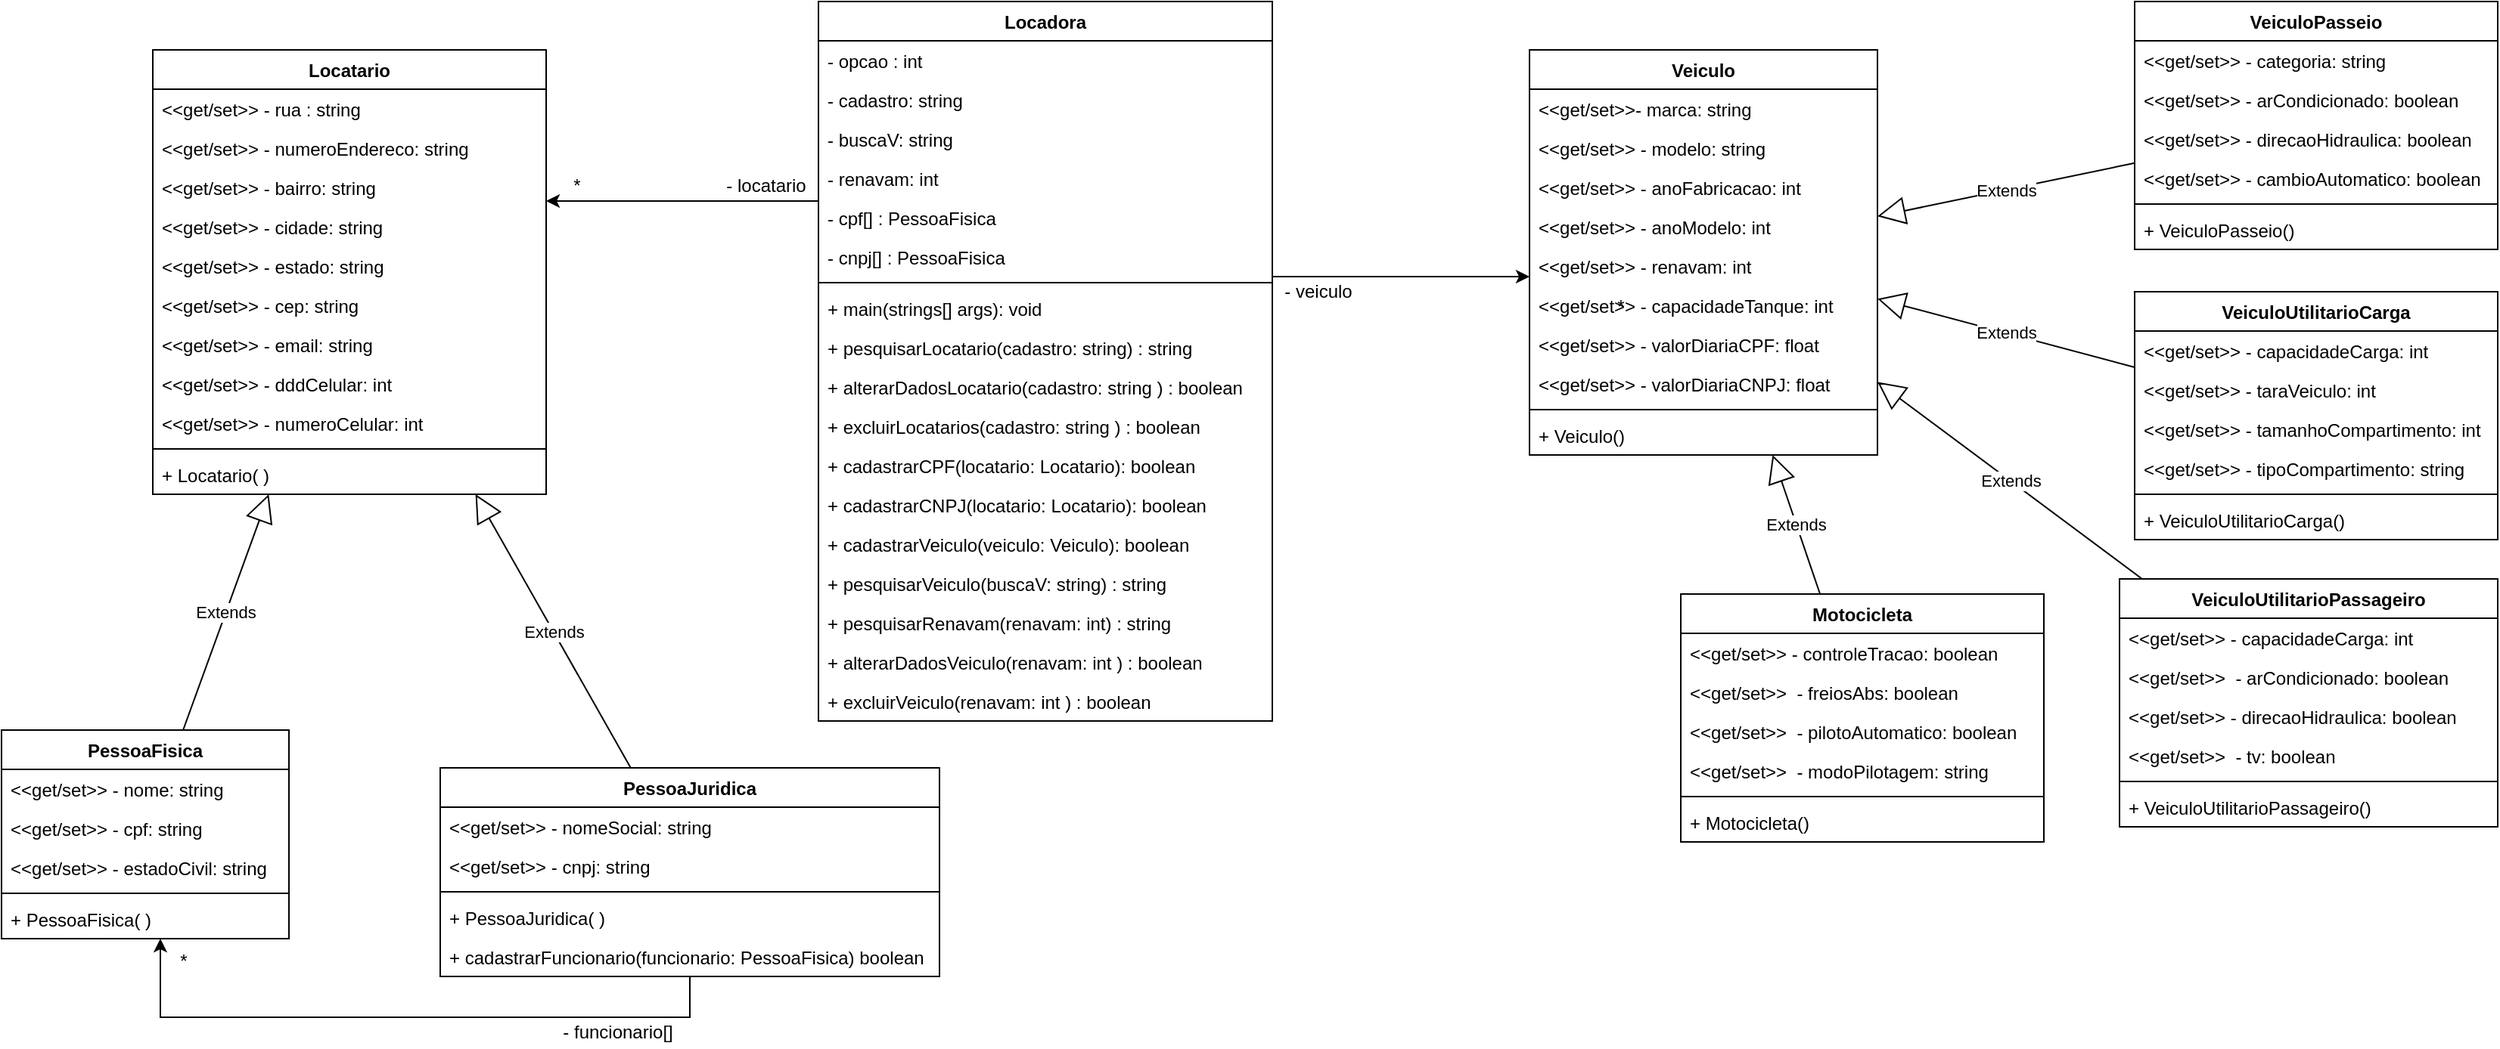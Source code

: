 <mxfile version="17.1.5" type="github">
  <diagram id="DYdMjbbue87P6Itl6-tM" name="Page-1">
    <mxGraphModel dx="1935" dy="461" grid="1" gridSize="10" guides="1" tooltips="1" connect="1" arrows="1" fold="1" page="1" pageScale="1" pageWidth="827" pageHeight="1169" math="0" shadow="0">
      <root>
        <mxCell id="0" />
        <mxCell id="1" parent="0" />
        <mxCell id="17DwHin3U5vWT7smk47m-1" value="Locadora" style="swimlane;fontStyle=1;align=center;verticalAlign=top;childLayout=stackLayout;horizontal=1;startSize=26;horizontalStack=0;resizeParent=1;resizeParentMax=0;resizeLast=0;collapsible=1;marginBottom=0;" parent="1" vertex="1">
          <mxGeometry x="-280" y="8" width="300" height="476" as="geometry" />
        </mxCell>
        <mxCell id="17DwHin3U5vWT7smk47m-2" value="- opcao : int" style="text;strokeColor=none;fillColor=none;align=left;verticalAlign=top;spacingLeft=4;spacingRight=4;overflow=hidden;rotatable=0;points=[[0,0.5],[1,0.5]];portConstraint=eastwest;" parent="17DwHin3U5vWT7smk47m-1" vertex="1">
          <mxGeometry y="26" width="300" height="26" as="geometry" />
        </mxCell>
        <mxCell id="qyrmuVjy2NRygSGclD1a-19" value="- cadastro: string" style="text;strokeColor=none;fillColor=none;align=left;verticalAlign=top;spacingLeft=4;spacingRight=4;overflow=hidden;rotatable=0;points=[[0,0.5],[1,0.5]];portConstraint=eastwest;" parent="17DwHin3U5vWT7smk47m-1" vertex="1">
          <mxGeometry y="52" width="300" height="26" as="geometry" />
        </mxCell>
        <mxCell id="qyrmuVjy2NRygSGclD1a-77" value="- buscaV: string" style="text;strokeColor=none;fillColor=none;align=left;verticalAlign=top;spacingLeft=4;spacingRight=4;overflow=hidden;rotatable=0;points=[[0,0.5],[1,0.5]];portConstraint=eastwest;" parent="17DwHin3U5vWT7smk47m-1" vertex="1">
          <mxGeometry y="78" width="300" height="26" as="geometry" />
        </mxCell>
        <mxCell id="qyrmuVjy2NRygSGclD1a-79" value="- renavam: int" style="text;strokeColor=none;fillColor=none;align=left;verticalAlign=top;spacingLeft=4;spacingRight=4;overflow=hidden;rotatable=0;points=[[0,0.5],[1,0.5]];portConstraint=eastwest;" parent="17DwHin3U5vWT7smk47m-1" vertex="1">
          <mxGeometry y="104" width="300" height="26" as="geometry" />
        </mxCell>
        <mxCell id="qyrmuVjy2NRygSGclD1a-17" value="- cpf[] : PessoaFisica" style="text;strokeColor=none;fillColor=none;align=left;verticalAlign=top;spacingLeft=4;spacingRight=4;overflow=hidden;rotatable=0;points=[[0,0.5],[1,0.5]];portConstraint=eastwest;" parent="17DwHin3U5vWT7smk47m-1" vertex="1">
          <mxGeometry y="130" width="300" height="26" as="geometry" />
        </mxCell>
        <mxCell id="qyrmuVjy2NRygSGclD1a-18" value="- cnpj[] : PessoaFisica" style="text;strokeColor=none;fillColor=none;align=left;verticalAlign=top;spacingLeft=4;spacingRight=4;overflow=hidden;rotatable=0;points=[[0,0.5],[1,0.5]];portConstraint=eastwest;" parent="17DwHin3U5vWT7smk47m-1" vertex="1">
          <mxGeometry y="156" width="300" height="26" as="geometry" />
        </mxCell>
        <mxCell id="17DwHin3U5vWT7smk47m-3" value="" style="line;strokeWidth=1;fillColor=none;align=left;verticalAlign=middle;spacingTop=-1;spacingLeft=3;spacingRight=3;rotatable=0;labelPosition=right;points=[];portConstraint=eastwest;" parent="17DwHin3U5vWT7smk47m-1" vertex="1">
          <mxGeometry y="182" width="300" height="8" as="geometry" />
        </mxCell>
        <mxCell id="17DwHin3U5vWT7smk47m-4" value="+ main(strings[] args): void" style="text;strokeColor=none;fillColor=none;align=left;verticalAlign=top;spacingLeft=4;spacingRight=4;overflow=hidden;rotatable=0;points=[[0,0.5],[1,0.5]];portConstraint=eastwest;" parent="17DwHin3U5vWT7smk47m-1" vertex="1">
          <mxGeometry y="190" width="300" height="26" as="geometry" />
        </mxCell>
        <mxCell id="23WdemEhtOeINSBTlN_h-44" value="+ pesquisarLocatario(cadastro: string) : string" style="text;strokeColor=none;fillColor=none;align=left;verticalAlign=top;spacingLeft=4;spacingRight=4;overflow=hidden;rotatable=0;points=[[0,0.5],[1,0.5]];portConstraint=eastwest;" parent="17DwHin3U5vWT7smk47m-1" vertex="1">
          <mxGeometry y="216" width="300" height="26" as="geometry" />
        </mxCell>
        <mxCell id="23WdemEhtOeINSBTlN_h-46" value="+ alterarDadosLocatario(cadastro: string ) : boolean" style="text;strokeColor=none;fillColor=none;align=left;verticalAlign=top;spacingLeft=4;spacingRight=4;overflow=hidden;rotatable=0;points=[[0,0.5],[1,0.5]];portConstraint=eastwest;" parent="17DwHin3U5vWT7smk47m-1" vertex="1">
          <mxGeometry y="242" width="300" height="26" as="geometry" />
        </mxCell>
        <mxCell id="23WdemEhtOeINSBTlN_h-47" value="+ excluirLocatarios(cadastro: string ) : boolean" style="text;strokeColor=none;fillColor=none;align=left;verticalAlign=top;spacingLeft=4;spacingRight=4;overflow=hidden;rotatable=0;points=[[0,0.5],[1,0.5]];portConstraint=eastwest;" parent="17DwHin3U5vWT7smk47m-1" vertex="1">
          <mxGeometry y="268" width="300" height="26" as="geometry" />
        </mxCell>
        <mxCell id="qyrmuVjy2NRygSGclD1a-7" value="+ cadastrarCPF(locatario: Locatario): boolean" style="text;strokeColor=none;fillColor=none;align=left;verticalAlign=top;spacingLeft=4;spacingRight=4;overflow=hidden;rotatable=0;points=[[0,0.5],[1,0.5]];portConstraint=eastwest;" parent="17DwHin3U5vWT7smk47m-1" vertex="1">
          <mxGeometry y="294" width="300" height="26" as="geometry" />
        </mxCell>
        <mxCell id="qyrmuVjy2NRygSGclD1a-8" value="+ cadastrarCNPJ(locatario: Locatario): boolean" style="text;strokeColor=none;fillColor=none;align=left;verticalAlign=top;spacingLeft=4;spacingRight=4;overflow=hidden;rotatable=0;points=[[0,0.5],[1,0.5]];portConstraint=eastwest;" parent="17DwHin3U5vWT7smk47m-1" vertex="1">
          <mxGeometry y="320" width="300" height="26" as="geometry" />
        </mxCell>
        <mxCell id="qyrmuVjy2NRygSGclD1a-74" value="+ cadastrarVeiculo(veiculo: Veiculo): boolean" style="text;strokeColor=none;fillColor=none;align=left;verticalAlign=top;spacingLeft=4;spacingRight=4;overflow=hidden;rotatable=0;points=[[0,0.5],[1,0.5]];portConstraint=eastwest;" parent="17DwHin3U5vWT7smk47m-1" vertex="1">
          <mxGeometry y="346" width="300" height="26" as="geometry" />
        </mxCell>
        <mxCell id="qyrmuVjy2NRygSGclD1a-75" value="+ pesquisarVeiculo(buscaV: string) : string" style="text;strokeColor=none;fillColor=none;align=left;verticalAlign=top;spacingLeft=4;spacingRight=4;overflow=hidden;rotatable=0;points=[[0,0.5],[1,0.5]];portConstraint=eastwest;" parent="17DwHin3U5vWT7smk47m-1" vertex="1">
          <mxGeometry y="372" width="300" height="26" as="geometry" />
        </mxCell>
        <mxCell id="qyrmuVjy2NRygSGclD1a-78" value="+ pesquisarRenavam(renavam: int) : string" style="text;strokeColor=none;fillColor=none;align=left;verticalAlign=top;spacingLeft=4;spacingRight=4;overflow=hidden;rotatable=0;points=[[0,0.5],[1,0.5]];portConstraint=eastwest;" parent="17DwHin3U5vWT7smk47m-1" vertex="1">
          <mxGeometry y="398" width="300" height="26" as="geometry" />
        </mxCell>
        <mxCell id="qyrmuVjy2NRygSGclD1a-80" value="+ alterarDadosVeiculo(renavam: int ) : boolean" style="text;strokeColor=none;fillColor=none;align=left;verticalAlign=top;spacingLeft=4;spacingRight=4;overflow=hidden;rotatable=0;points=[[0,0.5],[1,0.5]];portConstraint=eastwest;" parent="17DwHin3U5vWT7smk47m-1" vertex="1">
          <mxGeometry y="424" width="300" height="26" as="geometry" />
        </mxCell>
        <mxCell id="qyrmuVjy2NRygSGclD1a-81" value="+ excluirVeiculo(renavam: int ) : boolean" style="text;strokeColor=none;fillColor=none;align=left;verticalAlign=top;spacingLeft=4;spacingRight=4;overflow=hidden;rotatable=0;points=[[0,0.5],[1,0.5]];portConstraint=eastwest;" parent="17DwHin3U5vWT7smk47m-1" vertex="1">
          <mxGeometry y="450" width="300" height="26" as="geometry" />
        </mxCell>
        <mxCell id="23WdemEhtOeINSBTlN_h-23" style="edgeStyle=orthogonalEdgeStyle;rounded=0;orthogonalLoop=1;jettySize=auto;html=1;" parent="1" source="17DwHin3U5vWT7smk47m-1" target="23WdemEhtOeINSBTlN_h-1" edge="1">
          <mxGeometry relative="1" as="geometry">
            <mxPoint x="-400" y="10" as="targetPoint" />
            <Array as="points">
              <mxPoint x="-370" y="140" />
              <mxPoint x="-370" y="140" />
            </Array>
          </mxGeometry>
        </mxCell>
        <mxCell id="23WdemEhtOeINSBTlN_h-1" value="Locatario" style="swimlane;fontStyle=1;align=center;verticalAlign=top;childLayout=stackLayout;horizontal=1;startSize=26;horizontalStack=0;resizeParent=1;resizeParentMax=0;resizeLast=0;collapsible=1;marginBottom=0;" parent="1" vertex="1">
          <mxGeometry x="-720" y="40" width="260" height="294" as="geometry" />
        </mxCell>
        <mxCell id="23WdemEhtOeINSBTlN_h-2" value="&lt;&lt;get/set&gt;&gt; - rua : string" style="text;strokeColor=none;fillColor=none;align=left;verticalAlign=top;spacingLeft=4;spacingRight=4;overflow=hidden;rotatable=0;points=[[0,0.5],[1,0.5]];portConstraint=eastwest;" parent="23WdemEhtOeINSBTlN_h-1" vertex="1">
          <mxGeometry y="26" width="260" height="26" as="geometry" />
        </mxCell>
        <mxCell id="23WdemEhtOeINSBTlN_h-14" value="&lt;&lt;get/set&gt;&gt; - numeroEndereco: string" style="text;strokeColor=none;fillColor=none;align=left;verticalAlign=top;spacingLeft=4;spacingRight=4;overflow=hidden;rotatable=0;points=[[0,0.5],[1,0.5]];portConstraint=eastwest;" parent="23WdemEhtOeINSBTlN_h-1" vertex="1">
          <mxGeometry y="52" width="260" height="26" as="geometry" />
        </mxCell>
        <mxCell id="23WdemEhtOeINSBTlN_h-15" value="&lt;&lt;get/set&gt;&gt; - bairro: string" style="text;strokeColor=none;fillColor=none;align=left;verticalAlign=top;spacingLeft=4;spacingRight=4;overflow=hidden;rotatable=0;points=[[0,0.5],[1,0.5]];portConstraint=eastwest;" parent="23WdemEhtOeINSBTlN_h-1" vertex="1">
          <mxGeometry y="78" width="260" height="26" as="geometry" />
        </mxCell>
        <mxCell id="23WdemEhtOeINSBTlN_h-16" value="&lt;&lt;get/set&gt;&gt; - cidade: string" style="text;strokeColor=none;fillColor=none;align=left;verticalAlign=top;spacingLeft=4;spacingRight=4;overflow=hidden;rotatable=0;points=[[0,0.5],[1,0.5]];portConstraint=eastwest;" parent="23WdemEhtOeINSBTlN_h-1" vertex="1">
          <mxGeometry y="104" width="260" height="26" as="geometry" />
        </mxCell>
        <mxCell id="23WdemEhtOeINSBTlN_h-17" value="&lt;&lt;get/set&gt;&gt; - estado: string" style="text;strokeColor=none;fillColor=none;align=left;verticalAlign=top;spacingLeft=4;spacingRight=4;overflow=hidden;rotatable=0;points=[[0,0.5],[1,0.5]];portConstraint=eastwest;" parent="23WdemEhtOeINSBTlN_h-1" vertex="1">
          <mxGeometry y="130" width="260" height="26" as="geometry" />
        </mxCell>
        <mxCell id="23WdemEhtOeINSBTlN_h-18" value="&lt;&lt;get/set&gt;&gt; - cep: string" style="text;strokeColor=none;fillColor=none;align=left;verticalAlign=top;spacingLeft=4;spacingRight=4;overflow=hidden;rotatable=0;points=[[0,0.5],[1,0.5]];portConstraint=eastwest;" parent="23WdemEhtOeINSBTlN_h-1" vertex="1">
          <mxGeometry y="156" width="260" height="26" as="geometry" />
        </mxCell>
        <mxCell id="23WdemEhtOeINSBTlN_h-19" value="&lt;&lt;get/set&gt;&gt; - email: string" style="text;strokeColor=none;fillColor=none;align=left;verticalAlign=top;spacingLeft=4;spacingRight=4;overflow=hidden;rotatable=0;points=[[0,0.5],[1,0.5]];portConstraint=eastwest;" parent="23WdemEhtOeINSBTlN_h-1" vertex="1">
          <mxGeometry y="182" width="260" height="26" as="geometry" />
        </mxCell>
        <mxCell id="23WdemEhtOeINSBTlN_h-20" value="&lt;&lt;get/set&gt;&gt; - dddCelular: int " style="text;strokeColor=none;fillColor=none;align=left;verticalAlign=top;spacingLeft=4;spacingRight=4;overflow=hidden;rotatable=0;points=[[0,0.5],[1,0.5]];portConstraint=eastwest;" parent="23WdemEhtOeINSBTlN_h-1" vertex="1">
          <mxGeometry y="208" width="260" height="26" as="geometry" />
        </mxCell>
        <mxCell id="23WdemEhtOeINSBTlN_h-21" value="&lt;&lt;get/set&gt;&gt; - numeroCelular: int" style="text;strokeColor=none;fillColor=none;align=left;verticalAlign=top;spacingLeft=4;spacingRight=4;overflow=hidden;rotatable=0;points=[[0,0.5],[1,0.5]];portConstraint=eastwest;" parent="23WdemEhtOeINSBTlN_h-1" vertex="1">
          <mxGeometry y="234" width="260" height="26" as="geometry" />
        </mxCell>
        <mxCell id="23WdemEhtOeINSBTlN_h-3" value="" style="line;strokeWidth=1;fillColor=none;align=left;verticalAlign=middle;spacingTop=-1;spacingLeft=3;spacingRight=3;rotatable=0;labelPosition=right;points=[];portConstraint=eastwest;" parent="23WdemEhtOeINSBTlN_h-1" vertex="1">
          <mxGeometry y="260" width="260" height="8" as="geometry" />
        </mxCell>
        <mxCell id="23WdemEhtOeINSBTlN_h-4" value="+ Locatario( )" style="text;strokeColor=none;fillColor=none;align=left;verticalAlign=top;spacingLeft=4;spacingRight=4;overflow=hidden;rotatable=0;points=[[0,0.5],[1,0.5]];portConstraint=eastwest;" parent="23WdemEhtOeINSBTlN_h-1" vertex="1">
          <mxGeometry y="268" width="260" height="26" as="geometry" />
        </mxCell>
        <mxCell id="23WdemEhtOeINSBTlN_h-5" value="PessoaFisica" style="swimlane;fontStyle=1;align=center;verticalAlign=top;childLayout=stackLayout;horizontal=1;startSize=26;horizontalStack=0;resizeParent=1;resizeParentMax=0;resizeLast=0;collapsible=1;marginBottom=0;" parent="1" vertex="1">
          <mxGeometry x="-820" y="490" width="190" height="138" as="geometry" />
        </mxCell>
        <mxCell id="23WdemEhtOeINSBTlN_h-6" value="&lt;&lt;get/set&gt;&gt; - nome: string" style="text;strokeColor=none;fillColor=none;align=left;verticalAlign=top;spacingLeft=4;spacingRight=4;overflow=hidden;rotatable=0;points=[[0,0.5],[1,0.5]];portConstraint=eastwest;" parent="23WdemEhtOeINSBTlN_h-5" vertex="1">
          <mxGeometry y="26" width="190" height="26" as="geometry" />
        </mxCell>
        <mxCell id="23WdemEhtOeINSBTlN_h-28" value="&lt;&lt;get/set&gt;&gt; - cpf: string" style="text;strokeColor=none;fillColor=none;align=left;verticalAlign=top;spacingLeft=4;spacingRight=4;overflow=hidden;rotatable=0;points=[[0,0.5],[1,0.5]];portConstraint=eastwest;" parent="23WdemEhtOeINSBTlN_h-5" vertex="1">
          <mxGeometry y="52" width="190" height="26" as="geometry" />
        </mxCell>
        <mxCell id="23WdemEhtOeINSBTlN_h-29" value="&lt;&lt;get/set&gt;&gt; - estadoCivil: string" style="text;strokeColor=none;fillColor=none;align=left;verticalAlign=top;spacingLeft=4;spacingRight=4;overflow=hidden;rotatable=0;points=[[0,0.5],[1,0.5]];portConstraint=eastwest;" parent="23WdemEhtOeINSBTlN_h-5" vertex="1">
          <mxGeometry y="78" width="190" height="26" as="geometry" />
        </mxCell>
        <mxCell id="23WdemEhtOeINSBTlN_h-7" value="" style="line;strokeWidth=1;fillColor=none;align=left;verticalAlign=middle;spacingTop=-1;spacingLeft=3;spacingRight=3;rotatable=0;labelPosition=right;points=[];portConstraint=eastwest;" parent="23WdemEhtOeINSBTlN_h-5" vertex="1">
          <mxGeometry y="104" width="190" height="8" as="geometry" />
        </mxCell>
        <mxCell id="23WdemEhtOeINSBTlN_h-8" value="+ PessoaFisica( )" style="text;strokeColor=none;fillColor=none;align=left;verticalAlign=top;spacingLeft=4;spacingRight=4;overflow=hidden;rotatable=0;points=[[0,0.5],[1,0.5]];portConstraint=eastwest;" parent="23WdemEhtOeINSBTlN_h-5" vertex="1">
          <mxGeometry y="112" width="190" height="26" as="geometry" />
        </mxCell>
        <mxCell id="23WdemEhtOeINSBTlN_h-39" style="edgeStyle=orthogonalEdgeStyle;rounded=0;orthogonalLoop=1;jettySize=auto;html=1;" parent="1" source="23WdemEhtOeINSBTlN_h-9" target="23WdemEhtOeINSBTlN_h-5" edge="1">
          <mxGeometry relative="1" as="geometry">
            <Array as="points">
              <mxPoint x="-365" y="680" />
              <mxPoint x="-715" y="680" />
            </Array>
          </mxGeometry>
        </mxCell>
        <mxCell id="23WdemEhtOeINSBTlN_h-9" value="PessoaJuridica" style="swimlane;fontStyle=1;align=center;verticalAlign=top;childLayout=stackLayout;horizontal=1;startSize=26;horizontalStack=0;resizeParent=1;resizeParentMax=0;resizeLast=0;collapsible=1;marginBottom=0;" parent="1" vertex="1">
          <mxGeometry x="-530" y="515" width="330" height="138" as="geometry" />
        </mxCell>
        <mxCell id="23WdemEhtOeINSBTlN_h-10" value="&lt;&lt;get/set&gt;&gt; - nomeSocial: string" style="text;strokeColor=none;fillColor=none;align=left;verticalAlign=top;spacingLeft=4;spacingRight=4;overflow=hidden;rotatable=0;points=[[0,0.5],[1,0.5]];portConstraint=eastwest;" parent="23WdemEhtOeINSBTlN_h-9" vertex="1">
          <mxGeometry y="26" width="330" height="26" as="geometry" />
        </mxCell>
        <mxCell id="23WdemEhtOeINSBTlN_h-30" value="&lt;&lt;get/set&gt;&gt; - cnpj: string" style="text;strokeColor=none;fillColor=none;align=left;verticalAlign=top;spacingLeft=4;spacingRight=4;overflow=hidden;rotatable=0;points=[[0,0.5],[1,0.5]];portConstraint=eastwest;" parent="23WdemEhtOeINSBTlN_h-9" vertex="1">
          <mxGeometry y="52" width="330" height="26" as="geometry" />
        </mxCell>
        <mxCell id="23WdemEhtOeINSBTlN_h-11" value="" style="line;strokeWidth=1;fillColor=none;align=left;verticalAlign=middle;spacingTop=-1;spacingLeft=3;spacingRight=3;rotatable=0;labelPosition=right;points=[];portConstraint=eastwest;" parent="23WdemEhtOeINSBTlN_h-9" vertex="1">
          <mxGeometry y="78" width="330" height="8" as="geometry" />
        </mxCell>
        <mxCell id="23WdemEhtOeINSBTlN_h-12" value="+ PessoaJuridica( )" style="text;strokeColor=none;fillColor=none;align=left;verticalAlign=top;spacingLeft=4;spacingRight=4;overflow=hidden;rotatable=0;points=[[0,0.5],[1,0.5]];portConstraint=eastwest;" parent="23WdemEhtOeINSBTlN_h-9" vertex="1">
          <mxGeometry y="86" width="330" height="26" as="geometry" />
        </mxCell>
        <mxCell id="qyrmuVjy2NRygSGclD1a-6" value="+ cadastrarFuncionario(funcionario: PessoaFisica) boolean" style="text;strokeColor=none;fillColor=none;align=left;verticalAlign=top;spacingLeft=4;spacingRight=4;overflow=hidden;rotatable=0;points=[[0,0.5],[1,0.5]];portConstraint=eastwest;" parent="23WdemEhtOeINSBTlN_h-9" vertex="1">
          <mxGeometry y="112" width="330" height="26" as="geometry" />
        </mxCell>
        <mxCell id="23WdemEhtOeINSBTlN_h-24" value="- locatario" style="text;html=1;align=center;verticalAlign=middle;resizable=0;points=[];autosize=1;strokeColor=none;fillColor=none;" parent="1" vertex="1">
          <mxGeometry x="-350" y="120" width="70" height="20" as="geometry" />
        </mxCell>
        <mxCell id="23WdemEhtOeINSBTlN_h-40" value="- funcionario[]" style="text;html=1;align=center;verticalAlign=middle;resizable=0;points=[];autosize=1;strokeColor=none;fillColor=none;" parent="1" vertex="1">
          <mxGeometry x="-458" y="680" width="90" height="20" as="geometry" />
        </mxCell>
        <mxCell id="qyrmuVjy2NRygSGclD1a-1" value="Extends" style="endArrow=block;endSize=16;endFill=0;html=1;rounded=0;" parent="1" source="23WdemEhtOeINSBTlN_h-5" target="23WdemEhtOeINSBTlN_h-1" edge="1">
          <mxGeometry width="160" relative="1" as="geometry">
            <mxPoint x="-480" y="440" as="sourcePoint" />
            <mxPoint x="-320" y="440" as="targetPoint" />
          </mxGeometry>
        </mxCell>
        <mxCell id="qyrmuVjy2NRygSGclD1a-2" value="Extends" style="endArrow=block;endSize=16;endFill=0;html=1;rounded=0;" parent="1" source="23WdemEhtOeINSBTlN_h-9" target="23WdemEhtOeINSBTlN_h-1" edge="1">
          <mxGeometry width="160" relative="1" as="geometry">
            <mxPoint x="-525.704" y="640" as="sourcePoint" />
            <mxPoint x="-473.556" y="464" as="targetPoint" />
          </mxGeometry>
        </mxCell>
        <mxCell id="qyrmuVjy2NRygSGclD1a-3" value="*" style="text;html=1;align=center;verticalAlign=middle;resizable=0;points=[];autosize=1;strokeColor=none;fillColor=none;" parent="1" vertex="1">
          <mxGeometry x="-710" y="633" width="20" height="20" as="geometry" />
        </mxCell>
        <mxCell id="qyrmuVjy2NRygSGclD1a-5" value="*" style="text;html=1;align=center;verticalAlign=middle;resizable=0;points=[];autosize=1;strokeColor=none;fillColor=none;" parent="1" vertex="1">
          <mxGeometry x="-450" y="120" width="20" height="20" as="geometry" />
        </mxCell>
        <mxCell id="qyrmuVjy2NRygSGclD1a-20" value="Veiculo" style="swimlane;fontStyle=1;align=center;verticalAlign=top;childLayout=stackLayout;horizontal=1;startSize=26;horizontalStack=0;resizeParent=1;resizeParentMax=0;resizeLast=0;collapsible=1;marginBottom=0;" parent="1" vertex="1">
          <mxGeometry x="190" y="40" width="230" height="268" as="geometry" />
        </mxCell>
        <mxCell id="qyrmuVjy2NRygSGclD1a-21" value="&lt;&lt;get/set&gt;&gt;- marca: string" style="text;strokeColor=none;fillColor=none;align=left;verticalAlign=top;spacingLeft=4;spacingRight=4;overflow=hidden;rotatable=0;points=[[0,0.5],[1,0.5]];portConstraint=eastwest;" parent="qyrmuVjy2NRygSGclD1a-20" vertex="1">
          <mxGeometry y="26" width="230" height="26" as="geometry" />
        </mxCell>
        <mxCell id="qyrmuVjy2NRygSGclD1a-24" value="&lt;&lt;get/set&gt;&gt; - modelo: string" style="text;strokeColor=none;fillColor=none;align=left;verticalAlign=top;spacingLeft=4;spacingRight=4;overflow=hidden;rotatable=0;points=[[0,0.5],[1,0.5]];portConstraint=eastwest;" parent="qyrmuVjy2NRygSGclD1a-20" vertex="1">
          <mxGeometry y="52" width="230" height="26" as="geometry" />
        </mxCell>
        <mxCell id="qyrmuVjy2NRygSGclD1a-25" value="&lt;&lt;get/set&gt;&gt; - anoFabricacao: int" style="text;strokeColor=none;fillColor=none;align=left;verticalAlign=top;spacingLeft=4;spacingRight=4;overflow=hidden;rotatable=0;points=[[0,0.5],[1,0.5]];portConstraint=eastwest;" parent="qyrmuVjy2NRygSGclD1a-20" vertex="1">
          <mxGeometry y="78" width="230" height="26" as="geometry" />
        </mxCell>
        <mxCell id="qyrmuVjy2NRygSGclD1a-27" value="&lt;&lt;get/set&gt;&gt; - anoModelo: int" style="text;strokeColor=none;fillColor=none;align=left;verticalAlign=top;spacingLeft=4;spacingRight=4;overflow=hidden;rotatable=0;points=[[0,0.5],[1,0.5]];portConstraint=eastwest;" parent="qyrmuVjy2NRygSGclD1a-20" vertex="1">
          <mxGeometry y="104" width="230" height="26" as="geometry" />
        </mxCell>
        <mxCell id="qyrmuVjy2NRygSGclD1a-28" value="&lt;&lt;get/set&gt;&gt; - renavam: int" style="text;strokeColor=none;fillColor=none;align=left;verticalAlign=top;spacingLeft=4;spacingRight=4;overflow=hidden;rotatable=0;points=[[0,0.5],[1,0.5]];portConstraint=eastwest;" parent="qyrmuVjy2NRygSGclD1a-20" vertex="1">
          <mxGeometry y="130" width="230" height="26" as="geometry" />
        </mxCell>
        <mxCell id="qyrmuVjy2NRygSGclD1a-29" value="&lt;&lt;get/set&gt;&gt; - capacidadeTanque: int" style="text;strokeColor=none;fillColor=none;align=left;verticalAlign=top;spacingLeft=4;spacingRight=4;overflow=hidden;rotatable=0;points=[[0,0.5],[1,0.5]];portConstraint=eastwest;" parent="qyrmuVjy2NRygSGclD1a-20" vertex="1">
          <mxGeometry y="156" width="230" height="26" as="geometry" />
        </mxCell>
        <mxCell id="qyrmuVjy2NRygSGclD1a-70" value="&lt;&lt;get/set&gt;&gt; - valorDiariaCPF: float" style="text;strokeColor=none;fillColor=none;align=left;verticalAlign=top;spacingLeft=4;spacingRight=4;overflow=hidden;rotatable=0;points=[[0,0.5],[1,0.5]];portConstraint=eastwest;" parent="qyrmuVjy2NRygSGclD1a-20" vertex="1">
          <mxGeometry y="182" width="230" height="26" as="geometry" />
        </mxCell>
        <mxCell id="qyrmuVjy2NRygSGclD1a-69" value="&lt;&lt;get/set&gt;&gt; - valorDiariaCNPJ: float" style="text;strokeColor=none;fillColor=none;align=left;verticalAlign=top;spacingLeft=4;spacingRight=4;overflow=hidden;rotatable=0;points=[[0,0.5],[1,0.5]];portConstraint=eastwest;" parent="qyrmuVjy2NRygSGclD1a-20" vertex="1">
          <mxGeometry y="208" width="230" height="26" as="geometry" />
        </mxCell>
        <mxCell id="qyrmuVjy2NRygSGclD1a-22" value="" style="line;strokeWidth=1;fillColor=none;align=left;verticalAlign=middle;spacingTop=-1;spacingLeft=3;spacingRight=3;rotatable=0;labelPosition=right;points=[];portConstraint=eastwest;" parent="qyrmuVjy2NRygSGclD1a-20" vertex="1">
          <mxGeometry y="234" width="230" height="8" as="geometry" />
        </mxCell>
        <mxCell id="qyrmuVjy2NRygSGclD1a-23" value="+ Veiculo()" style="text;strokeColor=none;fillColor=none;align=left;verticalAlign=top;spacingLeft=4;spacingRight=4;overflow=hidden;rotatable=0;points=[[0,0.5],[1,0.5]];portConstraint=eastwest;" parent="qyrmuVjy2NRygSGclD1a-20" vertex="1">
          <mxGeometry y="242" width="230" height="26" as="geometry" />
        </mxCell>
        <mxCell id="qyrmuVjy2NRygSGclD1a-31" value="VeiculoPasseio" style="swimlane;fontStyle=1;align=center;verticalAlign=top;childLayout=stackLayout;horizontal=1;startSize=26;horizontalStack=0;resizeParent=1;resizeParentMax=0;resizeLast=0;collapsible=1;marginBottom=0;" parent="1" vertex="1">
          <mxGeometry x="590" y="8" width="240" height="164" as="geometry" />
        </mxCell>
        <mxCell id="qyrmuVjy2NRygSGclD1a-53" value="&lt;&lt;get/set&gt;&gt; - categoria: string" style="text;strokeColor=none;fillColor=none;align=left;verticalAlign=top;spacingLeft=4;spacingRight=4;overflow=hidden;rotatable=0;points=[[0,0.5],[1,0.5]];portConstraint=eastwest;" parent="qyrmuVjy2NRygSGclD1a-31" vertex="1">
          <mxGeometry y="26" width="240" height="26" as="geometry" />
        </mxCell>
        <mxCell id="qyrmuVjy2NRygSGclD1a-32" value="&lt;&lt;get/set&gt;&gt; - arCondicionado: boolean" style="text;strokeColor=none;fillColor=none;align=left;verticalAlign=top;spacingLeft=4;spacingRight=4;overflow=hidden;rotatable=0;points=[[0,0.5],[1,0.5]];portConstraint=eastwest;" parent="qyrmuVjy2NRygSGclD1a-31" vertex="1">
          <mxGeometry y="52" width="240" height="26" as="geometry" />
        </mxCell>
        <mxCell id="qyrmuVjy2NRygSGclD1a-46" value="&lt;&lt;get/set&gt;&gt; - direcaoHidraulica: boolean" style="text;strokeColor=none;fillColor=none;align=left;verticalAlign=top;spacingLeft=4;spacingRight=4;overflow=hidden;rotatable=0;points=[[0,0.5],[1,0.5]];portConstraint=eastwest;" parent="qyrmuVjy2NRygSGclD1a-31" vertex="1">
          <mxGeometry y="78" width="240" height="26" as="geometry" />
        </mxCell>
        <mxCell id="qyrmuVjy2NRygSGclD1a-47" value="&lt;&lt;get/set&gt;&gt; - cambioAutomatico: boolean" style="text;strokeColor=none;fillColor=none;align=left;verticalAlign=top;spacingLeft=4;spacingRight=4;overflow=hidden;rotatable=0;points=[[0,0.5],[1,0.5]];portConstraint=eastwest;" parent="qyrmuVjy2NRygSGclD1a-31" vertex="1">
          <mxGeometry y="104" width="240" height="26" as="geometry" />
        </mxCell>
        <mxCell id="qyrmuVjy2NRygSGclD1a-33" value="" style="line;strokeWidth=1;fillColor=none;align=left;verticalAlign=middle;spacingTop=-1;spacingLeft=3;spacingRight=3;rotatable=0;labelPosition=right;points=[];portConstraint=eastwest;" parent="qyrmuVjy2NRygSGclD1a-31" vertex="1">
          <mxGeometry y="130" width="240" height="8" as="geometry" />
        </mxCell>
        <mxCell id="qyrmuVjy2NRygSGclD1a-82" value="+ VeiculoPasseio()" style="text;strokeColor=none;fillColor=none;align=left;verticalAlign=top;spacingLeft=4;spacingRight=4;overflow=hidden;rotatable=0;points=[[0,0.5],[1,0.5]];portConstraint=eastwest;" parent="qyrmuVjy2NRygSGclD1a-31" vertex="1">
          <mxGeometry y="138" width="240" height="26" as="geometry" />
        </mxCell>
        <mxCell id="qyrmuVjy2NRygSGclD1a-35" value="Extends" style="endArrow=block;endSize=16;endFill=0;html=1;rounded=0;" parent="1" source="qyrmuVjy2NRygSGclD1a-31" target="qyrmuVjy2NRygSGclD1a-20" edge="1">
          <mxGeometry width="160" relative="1" as="geometry">
            <mxPoint x="-150" y="660" as="sourcePoint" />
            <mxPoint x="10" y="660" as="targetPoint" />
          </mxGeometry>
        </mxCell>
        <mxCell id="qyrmuVjy2NRygSGclD1a-36" value="VeiculoUtilitarioCarga" style="swimlane;fontStyle=1;align=center;verticalAlign=top;childLayout=stackLayout;horizontal=1;startSize=26;horizontalStack=0;resizeParent=1;resizeParentMax=0;resizeLast=0;collapsible=1;marginBottom=0;" parent="1" vertex="1">
          <mxGeometry x="590" y="200" width="240" height="164" as="geometry" />
        </mxCell>
        <mxCell id="qyrmuVjy2NRygSGclD1a-62" value="&lt;&lt;get/set&gt;&gt; - capacidadeCarga: int" style="text;strokeColor=none;fillColor=none;align=left;verticalAlign=top;spacingLeft=4;spacingRight=4;overflow=hidden;rotatable=0;points=[[0,0.5],[1,0.5]];portConstraint=eastwest;" parent="qyrmuVjy2NRygSGclD1a-36" vertex="1">
          <mxGeometry y="26" width="240" height="26" as="geometry" />
        </mxCell>
        <mxCell id="qyrmuVjy2NRygSGclD1a-63" value="&lt;&lt;get/set&gt;&gt; - taraVeiculo: int" style="text;strokeColor=none;fillColor=none;align=left;verticalAlign=top;spacingLeft=4;spacingRight=4;overflow=hidden;rotatable=0;points=[[0,0.5],[1,0.5]];portConstraint=eastwest;" parent="qyrmuVjy2NRygSGclD1a-36" vertex="1">
          <mxGeometry y="52" width="240" height="26" as="geometry" />
        </mxCell>
        <mxCell id="qyrmuVjy2NRygSGclD1a-65" value="&lt;&lt;get/set&gt;&gt; - tamanhoCompartimento: int" style="text;strokeColor=none;fillColor=none;align=left;verticalAlign=top;spacingLeft=4;spacingRight=4;overflow=hidden;rotatable=0;points=[[0,0.5],[1,0.5]];portConstraint=eastwest;" parent="qyrmuVjy2NRygSGclD1a-36" vertex="1">
          <mxGeometry y="78" width="240" height="26" as="geometry" />
        </mxCell>
        <mxCell id="qyrmuVjy2NRygSGclD1a-64" value="&lt;&lt;get/set&gt;&gt; - tipoCompartimento: string" style="text;strokeColor=none;fillColor=none;align=left;verticalAlign=top;spacingLeft=4;spacingRight=4;overflow=hidden;rotatable=0;points=[[0,0.5],[1,0.5]];portConstraint=eastwest;" parent="qyrmuVjy2NRygSGclD1a-36" vertex="1">
          <mxGeometry y="104" width="240" height="26" as="geometry" />
        </mxCell>
        <mxCell id="qyrmuVjy2NRygSGclD1a-38" value="" style="line;strokeWidth=1;fillColor=none;align=left;verticalAlign=middle;spacingTop=-1;spacingLeft=3;spacingRight=3;rotatable=0;labelPosition=right;points=[];portConstraint=eastwest;" parent="qyrmuVjy2NRygSGclD1a-36" vertex="1">
          <mxGeometry y="130" width="240" height="8" as="geometry" />
        </mxCell>
        <mxCell id="qyrmuVjy2NRygSGclD1a-83" value="+ VeiculoUtilitarioCarga()" style="text;strokeColor=none;fillColor=none;align=left;verticalAlign=top;spacingLeft=4;spacingRight=4;overflow=hidden;rotatable=0;points=[[0,0.5],[1,0.5]];portConstraint=eastwest;" parent="qyrmuVjy2NRygSGclD1a-36" vertex="1">
          <mxGeometry y="138" width="240" height="26" as="geometry" />
        </mxCell>
        <mxCell id="qyrmuVjy2NRygSGclD1a-40" value="Motocicleta" style="swimlane;fontStyle=1;align=center;verticalAlign=top;childLayout=stackLayout;horizontal=1;startSize=26;horizontalStack=0;resizeParent=1;resizeParentMax=0;resizeLast=0;collapsible=1;marginBottom=0;" parent="1" vertex="1">
          <mxGeometry x="290" y="400" width="240" height="164" as="geometry" />
        </mxCell>
        <mxCell id="qyrmuVjy2NRygSGclD1a-41" value="&lt;&lt;get/set&gt;&gt; - controleTracao: boolean" style="text;strokeColor=none;fillColor=none;align=left;verticalAlign=top;spacingLeft=4;spacingRight=4;overflow=hidden;rotatable=0;points=[[0,0.5],[1,0.5]];portConstraint=eastwest;" parent="qyrmuVjy2NRygSGclD1a-40" vertex="1">
          <mxGeometry y="26" width="240" height="26" as="geometry" />
        </mxCell>
        <mxCell id="qyrmuVjy2NRygSGclD1a-66" value="&lt;&lt;get/set&gt;&gt;  - freiosAbs: boolean" style="text;strokeColor=none;fillColor=none;align=left;verticalAlign=top;spacingLeft=4;spacingRight=4;overflow=hidden;rotatable=0;points=[[0,0.5],[1,0.5]];portConstraint=eastwest;" parent="qyrmuVjy2NRygSGclD1a-40" vertex="1">
          <mxGeometry y="52" width="240" height="26" as="geometry" />
        </mxCell>
        <mxCell id="qyrmuVjy2NRygSGclD1a-67" value="&lt;&lt;get/set&gt;&gt;  - pilotoAutomatico: boolean" style="text;strokeColor=none;fillColor=none;align=left;verticalAlign=top;spacingLeft=4;spacingRight=4;overflow=hidden;rotatable=0;points=[[0,0.5],[1,0.5]];portConstraint=eastwest;" parent="qyrmuVjy2NRygSGclD1a-40" vertex="1">
          <mxGeometry y="78" width="240" height="26" as="geometry" />
        </mxCell>
        <mxCell id="qyrmuVjy2NRygSGclD1a-68" value="&lt;&lt;get/set&gt;&gt;  - modoPilotagem: string" style="text;strokeColor=none;fillColor=none;align=left;verticalAlign=top;spacingLeft=4;spacingRight=4;overflow=hidden;rotatable=0;points=[[0,0.5],[1,0.5]];portConstraint=eastwest;" parent="qyrmuVjy2NRygSGclD1a-40" vertex="1">
          <mxGeometry y="104" width="240" height="26" as="geometry" />
        </mxCell>
        <mxCell id="qyrmuVjy2NRygSGclD1a-42" value="" style="line;strokeWidth=1;fillColor=none;align=left;verticalAlign=middle;spacingTop=-1;spacingLeft=3;spacingRight=3;rotatable=0;labelPosition=right;points=[];portConstraint=eastwest;" parent="qyrmuVjy2NRygSGclD1a-40" vertex="1">
          <mxGeometry y="130" width="240" height="8" as="geometry" />
        </mxCell>
        <mxCell id="qyrmuVjy2NRygSGclD1a-85" value="+ Motocicleta()" style="text;strokeColor=none;fillColor=none;align=left;verticalAlign=top;spacingLeft=4;spacingRight=4;overflow=hidden;rotatable=0;points=[[0,0.5],[1,0.5]];portConstraint=eastwest;" parent="qyrmuVjy2NRygSGclD1a-40" vertex="1">
          <mxGeometry y="138" width="240" height="26" as="geometry" />
        </mxCell>
        <mxCell id="qyrmuVjy2NRygSGclD1a-44" value="Extends" style="endArrow=block;endSize=16;endFill=0;html=1;rounded=0;" parent="1" source="qyrmuVjy2NRygSGclD1a-36" target="qyrmuVjy2NRygSGclD1a-20" edge="1">
          <mxGeometry width="160" relative="1" as="geometry">
            <mxPoint x="-54.009" y="670" as="sourcePoint" />
            <mxPoint x="20" y="581.579" as="targetPoint" />
          </mxGeometry>
        </mxCell>
        <mxCell id="qyrmuVjy2NRygSGclD1a-45" value="Extends" style="endArrow=block;endSize=16;endFill=0;html=1;rounded=0;" parent="1" source="qyrmuVjy2NRygSGclD1a-40" target="qyrmuVjy2NRygSGclD1a-20" edge="1">
          <mxGeometry width="160" relative="1" as="geometry">
            <mxPoint x="100" y="670" as="sourcePoint" />
            <mxPoint x="100" y="594" as="targetPoint" />
          </mxGeometry>
        </mxCell>
        <mxCell id="qyrmuVjy2NRygSGclD1a-54" value="VeiculoUtilitarioPassageiro" style="swimlane;fontStyle=1;align=center;verticalAlign=top;childLayout=stackLayout;horizontal=1;startSize=26;horizontalStack=0;resizeParent=1;resizeParentMax=0;resizeLast=0;collapsible=1;marginBottom=0;" parent="1" vertex="1">
          <mxGeometry x="580" y="390" width="250" height="164" as="geometry" />
        </mxCell>
        <mxCell id="qyrmuVjy2NRygSGclD1a-55" value="&lt;&lt;get/set&gt;&gt; - capacidadeCarga: int" style="text;strokeColor=none;fillColor=none;align=left;verticalAlign=top;spacingLeft=4;spacingRight=4;overflow=hidden;rotatable=0;points=[[0,0.5],[1,0.5]];portConstraint=eastwest;" parent="qyrmuVjy2NRygSGclD1a-54" vertex="1">
          <mxGeometry y="26" width="250" height="26" as="geometry" />
        </mxCell>
        <mxCell id="qyrmuVjy2NRygSGclD1a-59" value="&lt;&lt;get/set&gt;&gt;  - arCondicionado: boolean" style="text;strokeColor=none;fillColor=none;align=left;verticalAlign=top;spacingLeft=4;spacingRight=4;overflow=hidden;rotatable=0;points=[[0,0.5],[1,0.5]];portConstraint=eastwest;" parent="qyrmuVjy2NRygSGclD1a-54" vertex="1">
          <mxGeometry y="52" width="250" height="26" as="geometry" />
        </mxCell>
        <mxCell id="qyrmuVjy2NRygSGclD1a-60" value="&lt;&lt;get/set&gt;&gt; - direcaoHidraulica: boolean" style="text;strokeColor=none;fillColor=none;align=left;verticalAlign=top;spacingLeft=4;spacingRight=4;overflow=hidden;rotatable=0;points=[[0,0.5],[1,0.5]];portConstraint=eastwest;" parent="qyrmuVjy2NRygSGclD1a-54" vertex="1">
          <mxGeometry y="78" width="250" height="26" as="geometry" />
        </mxCell>
        <mxCell id="qyrmuVjy2NRygSGclD1a-61" value="&lt;&lt;get/set&gt;&gt;  - tv: boolean" style="text;strokeColor=none;fillColor=none;align=left;verticalAlign=top;spacingLeft=4;spacingRight=4;overflow=hidden;rotatable=0;points=[[0,0.5],[1,0.5]];portConstraint=eastwest;" parent="qyrmuVjy2NRygSGclD1a-54" vertex="1">
          <mxGeometry y="104" width="250" height="26" as="geometry" />
        </mxCell>
        <mxCell id="qyrmuVjy2NRygSGclD1a-56" value="" style="line;strokeWidth=1;fillColor=none;align=left;verticalAlign=middle;spacingTop=-1;spacingLeft=3;spacingRight=3;rotatable=0;labelPosition=right;points=[];portConstraint=eastwest;" parent="qyrmuVjy2NRygSGclD1a-54" vertex="1">
          <mxGeometry y="130" width="250" height="8" as="geometry" />
        </mxCell>
        <mxCell id="qyrmuVjy2NRygSGclD1a-84" value="+ VeiculoUtilitarioPassageiro()" style="text;strokeColor=none;fillColor=none;align=left;verticalAlign=top;spacingLeft=4;spacingRight=4;overflow=hidden;rotatable=0;points=[[0,0.5],[1,0.5]];portConstraint=eastwest;" parent="qyrmuVjy2NRygSGclD1a-54" vertex="1">
          <mxGeometry y="138" width="250" height="26" as="geometry" />
        </mxCell>
        <mxCell id="qyrmuVjy2NRygSGclD1a-58" value="Extends" style="endArrow=block;endSize=16;endFill=0;html=1;rounded=0;" parent="1" source="qyrmuVjy2NRygSGclD1a-54" target="qyrmuVjy2NRygSGclD1a-20" edge="1">
          <mxGeometry width="160" relative="1" as="geometry">
            <mxPoint x="76.232" y="650" as="sourcePoint" />
            <mxPoint x="84.348" y="594" as="targetPoint" />
          </mxGeometry>
        </mxCell>
        <mxCell id="qyrmuVjy2NRygSGclD1a-71" style="edgeStyle=orthogonalEdgeStyle;rounded=0;orthogonalLoop=1;jettySize=auto;html=1;" parent="1" source="17DwHin3U5vWT7smk47m-1" target="qyrmuVjy2NRygSGclD1a-20" edge="1">
          <mxGeometry relative="1" as="geometry">
            <mxPoint x="-450.0" y="150.0" as="targetPoint" />
            <Array as="points">
              <mxPoint x="130" y="190" />
              <mxPoint x="130" y="190" />
            </Array>
            <mxPoint x="-270.0" y="150.0" as="sourcePoint" />
          </mxGeometry>
        </mxCell>
        <mxCell id="qyrmuVjy2NRygSGclD1a-72" value="- veiculo" style="text;html=1;align=center;verticalAlign=middle;resizable=0;points=[];autosize=1;strokeColor=none;fillColor=none;" parent="1" vertex="1">
          <mxGeometry x="20" y="190" width="60" height="20" as="geometry" />
        </mxCell>
        <mxCell id="qyrmuVjy2NRygSGclD1a-73" value="*" style="text;html=1;align=center;verticalAlign=middle;resizable=0;points=[];autosize=1;strokeColor=none;fillColor=none;" parent="1" vertex="1">
          <mxGeometry x="240" y="200" width="20" height="20" as="geometry" />
        </mxCell>
      </root>
    </mxGraphModel>
  </diagram>
</mxfile>
